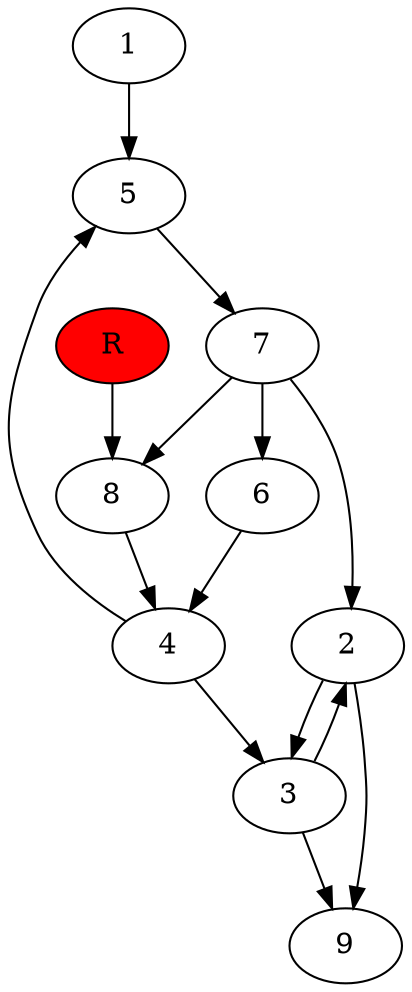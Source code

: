 digraph prb898 {
	1
	2
	3
	4
	5
	6
	7
	8
	R [fillcolor="#ff0000" style=filled]
	1 -> 5
	2 -> 3
	2 -> 9
	3 -> 2
	3 -> 9
	4 -> 3
	4 -> 5
	5 -> 7
	6 -> 4
	7 -> 2
	7 -> 6
	7 -> 8
	8 -> 4
	R -> 8
}
